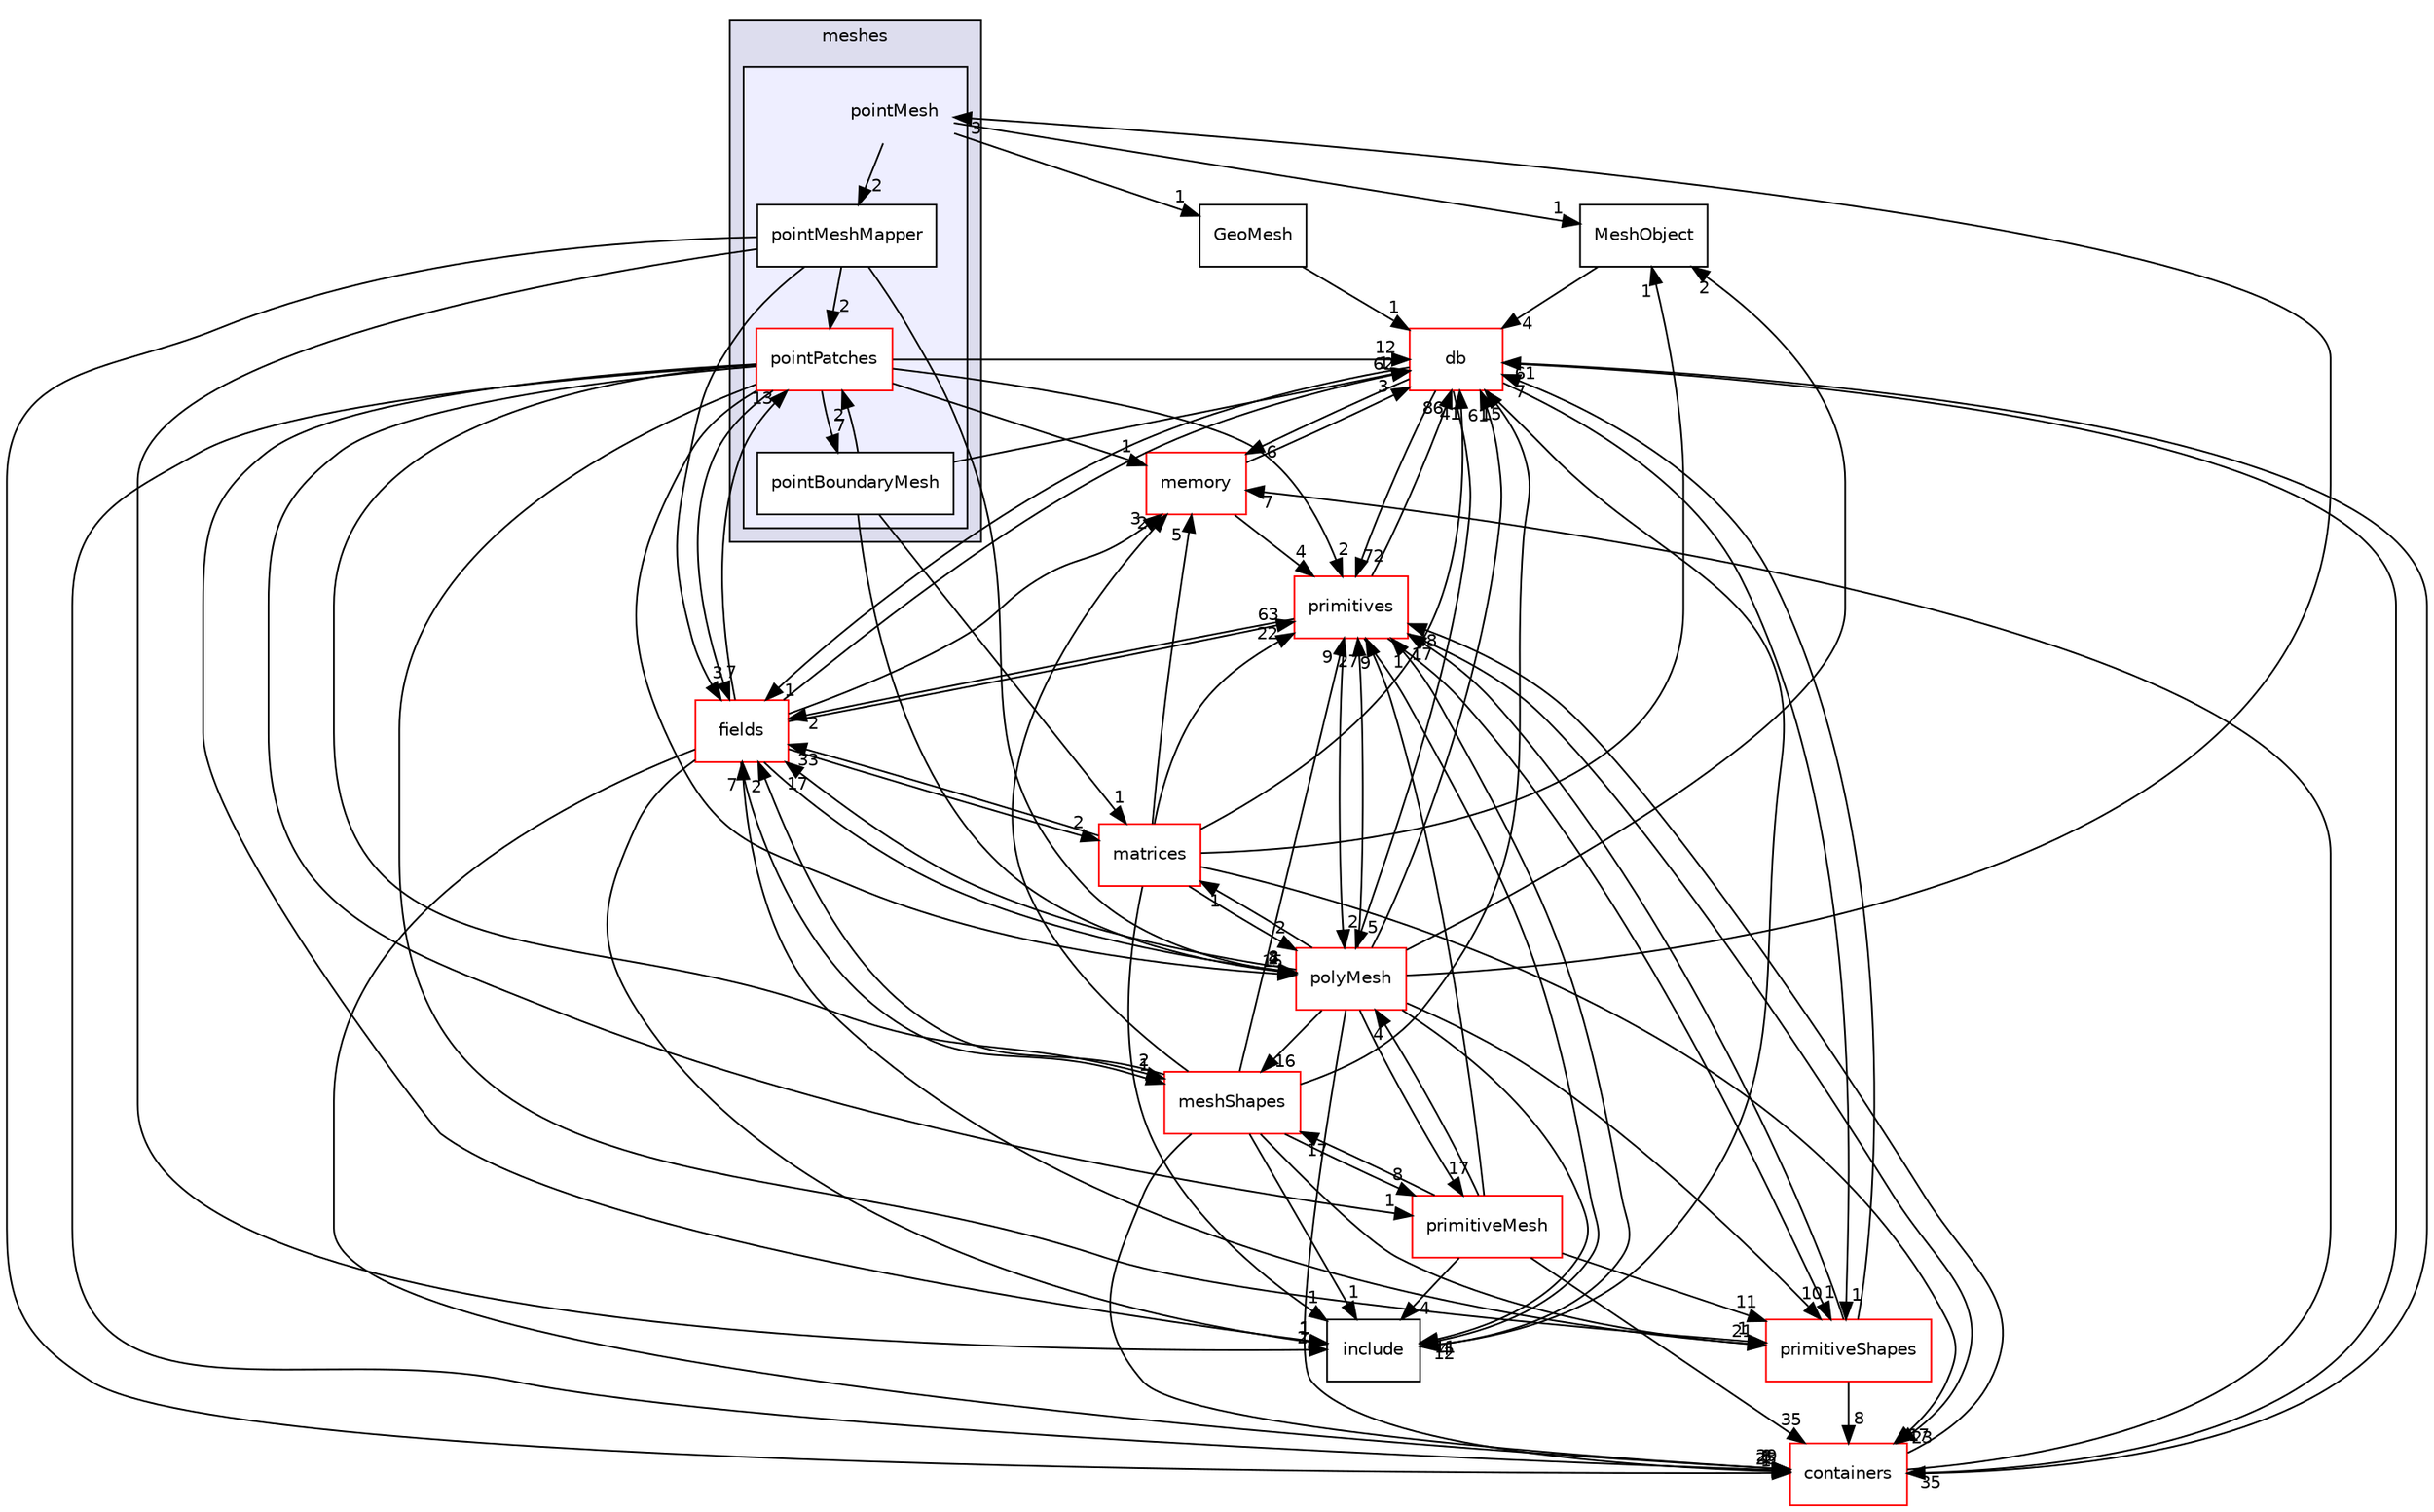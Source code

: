 digraph "src/OpenFOAM/meshes/pointMesh" {
  bgcolor=transparent;
  compound=true
  node [ fontsize="10", fontname="Helvetica"];
  edge [ labelfontsize="10", labelfontname="Helvetica"];
  subgraph clusterdir_aa2423979fb45fc41c393a5db370ab21 {
    graph [ bgcolor="#ddddee", pencolor="black", label="meshes" fontname="Helvetica", fontsize="10", URL="dir_aa2423979fb45fc41c393a5db370ab21.html"]
  subgraph clusterdir_44915d476cda87f9c46b97924fb23879 {
    graph [ bgcolor="#eeeeff", pencolor="black", label="" URL="dir_44915d476cda87f9c46b97924fb23879.html"];
    dir_44915d476cda87f9c46b97924fb23879 [shape=plaintext label="pointMesh"];
    dir_b331248a108c86b71e58f49053a85c82 [shape=box label="pointBoundaryMesh" color="black" fillcolor="white" style="filled" URL="dir_b331248a108c86b71e58f49053a85c82.html"];
    dir_fe370e431a96ac85cf0abc5072d23ccd [shape=box label="pointMeshMapper" color="black" fillcolor="white" style="filled" URL="dir_fe370e431a96ac85cf0abc5072d23ccd.html"];
    dir_0b50d648241520de5cf03d68a603ea6e [shape=box label="pointPatches" color="red" fillcolor="white" style="filled" URL="dir_0b50d648241520de5cf03d68a603ea6e.html"];
  }
  }
  dir_385a22dcc2f7120acb0f1a7a832b3b8d [shape=box label="memory" color="red" URL="dir_385a22dcc2f7120acb0f1a7a832b3b8d.html"];
  dir_962442b8f989d5529fab5e0f0e4ffb74 [shape=box label="fields" color="red" URL="dir_962442b8f989d5529fab5e0f0e4ffb74.html"];
  dir_19d0872053bde092be81d7fe3f56cbf7 [shape=box label="containers" color="red" URL="dir_19d0872053bde092be81d7fe3f56cbf7.html"];
  dir_b07477ab37bc0cd7eb28fb569c691c21 [shape=box label="matrices" color="red" URL="dir_b07477ab37bc0cd7eb28fb569c691c21.html"];
  dir_d498992fb7d3f293d898bf6d3a4df869 [shape=box label="primitiveMesh" color="red" URL="dir_d498992fb7d3f293d898bf6d3a4df869.html"];
  dir_eacc4aff89696b3e3ac7cbcde46e9390 [shape=box label="MeshObject" URL="dir_eacc4aff89696b3e3ac7cbcde46e9390.html"];
  dir_63c634f7a7cfd679ac26c67fb30fc32f [shape=box label="db" color="red" URL="dir_63c634f7a7cfd679ac26c67fb30fc32f.html"];
  dir_26e58c20a46ac7f790f9bea468e6c12f [shape=box label="GeoMesh" URL="dir_26e58c20a46ac7f790f9bea468e6c12f.html"];
  dir_a36ac568b20b0ed2190ed53a491bc296 [shape=box label="primitiveShapes" color="red" URL="dir_a36ac568b20b0ed2190ed53a491bc296.html"];
  dir_5e5a63cb97aae3d01c8e98f0c14953bc [shape=box label="polyMesh" color="red" URL="dir_5e5a63cb97aae3d01c8e98f0c14953bc.html"];
  dir_3e50f45338116b169052b428016851aa [shape=box label="primitives" color="red" URL="dir_3e50f45338116b169052b428016851aa.html"];
  dir_b8e2732bc99f8fb2a379dad81aa6030e [shape=box label="meshShapes" color="red" URL="dir_b8e2732bc99f8fb2a379dad81aa6030e.html"];
  dir_e954e9f5966bc1c681a414ec8bd0ee15 [shape=box label="include" URL="dir_e954e9f5966bc1c681a414ec8bd0ee15.html"];
  dir_385a22dcc2f7120acb0f1a7a832b3b8d->dir_63c634f7a7cfd679ac26c67fb30fc32f [headlabel="3", labeldistance=1.5 headhref="dir_002212_001948.html"];
  dir_385a22dcc2f7120acb0f1a7a832b3b8d->dir_3e50f45338116b169052b428016851aa [headlabel="4", labeldistance=1.5 headhref="dir_002212_002316.html"];
  dir_962442b8f989d5529fab5e0f0e4ffb74->dir_385a22dcc2f7120acb0f1a7a832b3b8d [headlabel="3", labeldistance=1.5 headhref="dir_002015_002212.html"];
  dir_962442b8f989d5529fab5e0f0e4ffb74->dir_19d0872053bde092be81d7fe3f56cbf7 [headlabel="8", labeldistance=1.5 headhref="dir_002015_001897.html"];
  dir_962442b8f989d5529fab5e0f0e4ffb74->dir_b07477ab37bc0cd7eb28fb569c691c21 [headlabel="2", labeldistance=1.5 headhref="dir_002015_002130.html"];
  dir_962442b8f989d5529fab5e0f0e4ffb74->dir_63c634f7a7cfd679ac26c67fb30fc32f [headlabel="62", labeldistance=1.5 headhref="dir_002015_001948.html"];
  dir_962442b8f989d5529fab5e0f0e4ffb74->dir_5e5a63cb97aae3d01c8e98f0c14953bc [headlabel="8", labeldistance=1.5 headhref="dir_002015_002262.html"];
  dir_962442b8f989d5529fab5e0f0e4ffb74->dir_0b50d648241520de5cf03d68a603ea6e [headlabel="13", labeldistance=1.5 headhref="dir_002015_002243.html"];
  dir_962442b8f989d5529fab5e0f0e4ffb74->dir_3e50f45338116b169052b428016851aa [headlabel="63", labeldistance=1.5 headhref="dir_002015_002316.html"];
  dir_962442b8f989d5529fab5e0f0e4ffb74->dir_b8e2732bc99f8fb2a379dad81aa6030e [headlabel="1", labeldistance=1.5 headhref="dir_002015_002229.html"];
  dir_962442b8f989d5529fab5e0f0e4ffb74->dir_e954e9f5966bc1c681a414ec8bd0ee15 [headlabel="1", labeldistance=1.5 headhref="dir_002015_002112.html"];
  dir_19d0872053bde092be81d7fe3f56cbf7->dir_385a22dcc2f7120acb0f1a7a832b3b8d [headlabel="7", labeldistance=1.5 headhref="dir_001897_002212.html"];
  dir_19d0872053bde092be81d7fe3f56cbf7->dir_63c634f7a7cfd679ac26c67fb30fc32f [headlabel="61", labeldistance=1.5 headhref="dir_001897_001948.html"];
  dir_19d0872053bde092be81d7fe3f56cbf7->dir_3e50f45338116b169052b428016851aa [headlabel="48", labeldistance=1.5 headhref="dir_001897_002316.html"];
  dir_b07477ab37bc0cd7eb28fb569c691c21->dir_385a22dcc2f7120acb0f1a7a832b3b8d [headlabel="5", labeldistance=1.5 headhref="dir_002130_002212.html"];
  dir_b07477ab37bc0cd7eb28fb569c691c21->dir_962442b8f989d5529fab5e0f0e4ffb74 [headlabel="33", labeldistance=1.5 headhref="dir_002130_002015.html"];
  dir_b07477ab37bc0cd7eb28fb569c691c21->dir_19d0872053bde092be81d7fe3f56cbf7 [headlabel="17", labeldistance=1.5 headhref="dir_002130_001897.html"];
  dir_b07477ab37bc0cd7eb28fb569c691c21->dir_eacc4aff89696b3e3ac7cbcde46e9390 [headlabel="1", labeldistance=1.5 headhref="dir_002130_002228.html"];
  dir_b07477ab37bc0cd7eb28fb569c691c21->dir_63c634f7a7cfd679ac26c67fb30fc32f [headlabel="41", labeldistance=1.5 headhref="dir_002130_001948.html"];
  dir_b07477ab37bc0cd7eb28fb569c691c21->dir_5e5a63cb97aae3d01c8e98f0c14953bc [headlabel="2", labeldistance=1.5 headhref="dir_002130_002262.html"];
  dir_b07477ab37bc0cd7eb28fb569c691c21->dir_3e50f45338116b169052b428016851aa [headlabel="22", labeldistance=1.5 headhref="dir_002130_002316.html"];
  dir_b07477ab37bc0cd7eb28fb569c691c21->dir_e954e9f5966bc1c681a414ec8bd0ee15 [headlabel="1", labeldistance=1.5 headhref="dir_002130_002112.html"];
  dir_d498992fb7d3f293d898bf6d3a4df869->dir_19d0872053bde092be81d7fe3f56cbf7 [headlabel="35", labeldistance=1.5 headhref="dir_002300_001897.html"];
  dir_d498992fb7d3f293d898bf6d3a4df869->dir_a36ac568b20b0ed2190ed53a491bc296 [headlabel="11", labeldistance=1.5 headhref="dir_002300_002305.html"];
  dir_d498992fb7d3f293d898bf6d3a4df869->dir_5e5a63cb97aae3d01c8e98f0c14953bc [headlabel="4", labeldistance=1.5 headhref="dir_002300_002262.html"];
  dir_d498992fb7d3f293d898bf6d3a4df869->dir_3e50f45338116b169052b428016851aa [headlabel="9", labeldistance=1.5 headhref="dir_002300_002316.html"];
  dir_d498992fb7d3f293d898bf6d3a4df869->dir_b8e2732bc99f8fb2a379dad81aa6030e [headlabel="17", labeldistance=1.5 headhref="dir_002300_002229.html"];
  dir_d498992fb7d3f293d898bf6d3a4df869->dir_e954e9f5966bc1c681a414ec8bd0ee15 [headlabel="4", labeldistance=1.5 headhref="dir_002300_002112.html"];
  dir_eacc4aff89696b3e3ac7cbcde46e9390->dir_63c634f7a7cfd679ac26c67fb30fc32f [headlabel="4", labeldistance=1.5 headhref="dir_002228_001948.html"];
  dir_63c634f7a7cfd679ac26c67fb30fc32f->dir_385a22dcc2f7120acb0f1a7a832b3b8d [headlabel="6", labeldistance=1.5 headhref="dir_001948_002212.html"];
  dir_63c634f7a7cfd679ac26c67fb30fc32f->dir_962442b8f989d5529fab5e0f0e4ffb74 [headlabel="1", labeldistance=1.5 headhref="dir_001948_002015.html"];
  dir_63c634f7a7cfd679ac26c67fb30fc32f->dir_19d0872053bde092be81d7fe3f56cbf7 [headlabel="35", labeldistance=1.5 headhref="dir_001948_001897.html"];
  dir_63c634f7a7cfd679ac26c67fb30fc32f->dir_a36ac568b20b0ed2190ed53a491bc296 [headlabel="1", labeldistance=1.5 headhref="dir_001948_002305.html"];
  dir_63c634f7a7cfd679ac26c67fb30fc32f->dir_5e5a63cb97aae3d01c8e98f0c14953bc [headlabel="5", labeldistance=1.5 headhref="dir_001948_002262.html"];
  dir_63c634f7a7cfd679ac26c67fb30fc32f->dir_3e50f45338116b169052b428016851aa [headlabel="72", labeldistance=1.5 headhref="dir_001948_002316.html"];
  dir_63c634f7a7cfd679ac26c67fb30fc32f->dir_e954e9f5966bc1c681a414ec8bd0ee15 [headlabel="12", labeldistance=1.5 headhref="dir_001948_002112.html"];
  dir_b331248a108c86b71e58f49053a85c82->dir_b07477ab37bc0cd7eb28fb569c691c21 [headlabel="1", labeldistance=1.5 headhref="dir_002241_002130.html"];
  dir_b331248a108c86b71e58f49053a85c82->dir_63c634f7a7cfd679ac26c67fb30fc32f [headlabel="1", labeldistance=1.5 headhref="dir_002241_001948.html"];
  dir_b331248a108c86b71e58f49053a85c82->dir_0b50d648241520de5cf03d68a603ea6e [headlabel="2", labeldistance=1.5 headhref="dir_002241_002243.html"];
  dir_b331248a108c86b71e58f49053a85c82->dir_5e5a63cb97aae3d01c8e98f0c14953bc [headlabel="2", labeldistance=1.5 headhref="dir_002241_002262.html"];
  dir_26e58c20a46ac7f790f9bea468e6c12f->dir_63c634f7a7cfd679ac26c67fb30fc32f [headlabel="1", labeldistance=1.5 headhref="dir_002222_001948.html"];
  dir_a36ac568b20b0ed2190ed53a491bc296->dir_962442b8f989d5529fab5e0f0e4ffb74 [headlabel="7", labeldistance=1.5 headhref="dir_002305_002015.html"];
  dir_a36ac568b20b0ed2190ed53a491bc296->dir_19d0872053bde092be81d7fe3f56cbf7 [headlabel="8", labeldistance=1.5 headhref="dir_002305_001897.html"];
  dir_a36ac568b20b0ed2190ed53a491bc296->dir_63c634f7a7cfd679ac26c67fb30fc32f [headlabel="7", labeldistance=1.5 headhref="dir_002305_001948.html"];
  dir_a36ac568b20b0ed2190ed53a491bc296->dir_3e50f45338116b169052b428016851aa [headlabel="17", labeldistance=1.5 headhref="dir_002305_002316.html"];
  dir_5e5a63cb97aae3d01c8e98f0c14953bc->dir_962442b8f989d5529fab5e0f0e4ffb74 [headlabel="17", labeldistance=1.5 headhref="dir_002262_002015.html"];
  dir_5e5a63cb97aae3d01c8e98f0c14953bc->dir_19d0872053bde092be81d7fe3f56cbf7 [headlabel="25", labeldistance=1.5 headhref="dir_002262_001897.html"];
  dir_5e5a63cb97aae3d01c8e98f0c14953bc->dir_b07477ab37bc0cd7eb28fb569c691c21 [headlabel="1", labeldistance=1.5 headhref="dir_002262_002130.html"];
  dir_5e5a63cb97aae3d01c8e98f0c14953bc->dir_d498992fb7d3f293d898bf6d3a4df869 [headlabel="17", labeldistance=1.5 headhref="dir_002262_002300.html"];
  dir_5e5a63cb97aae3d01c8e98f0c14953bc->dir_eacc4aff89696b3e3ac7cbcde46e9390 [headlabel="2", labeldistance=1.5 headhref="dir_002262_002228.html"];
  dir_5e5a63cb97aae3d01c8e98f0c14953bc->dir_63c634f7a7cfd679ac26c67fb30fc32f [headlabel="61", labeldistance=1.5 headhref="dir_002262_001948.html"];
  dir_5e5a63cb97aae3d01c8e98f0c14953bc->dir_a36ac568b20b0ed2190ed53a491bc296 [headlabel="10", labeldistance=1.5 headhref="dir_002262_002305.html"];
  dir_5e5a63cb97aae3d01c8e98f0c14953bc->dir_3e50f45338116b169052b428016851aa [headlabel="27", labeldistance=1.5 headhref="dir_002262_002316.html"];
  dir_5e5a63cb97aae3d01c8e98f0c14953bc->dir_b8e2732bc99f8fb2a379dad81aa6030e [headlabel="16", labeldistance=1.5 headhref="dir_002262_002229.html"];
  dir_5e5a63cb97aae3d01c8e98f0c14953bc->dir_e954e9f5966bc1c681a414ec8bd0ee15 [headlabel="11", labeldistance=1.5 headhref="dir_002262_002112.html"];
  dir_5e5a63cb97aae3d01c8e98f0c14953bc->dir_44915d476cda87f9c46b97924fb23879 [headlabel="3", labeldistance=1.5 headhref="dir_002262_002240.html"];
  dir_0b50d648241520de5cf03d68a603ea6e->dir_385a22dcc2f7120acb0f1a7a832b3b8d [headlabel="1", labeldistance=1.5 headhref="dir_002243_002212.html"];
  dir_0b50d648241520de5cf03d68a603ea6e->dir_962442b8f989d5529fab5e0f0e4ffb74 [headlabel="7", labeldistance=1.5 headhref="dir_002243_002015.html"];
  dir_0b50d648241520de5cf03d68a603ea6e->dir_19d0872053bde092be81d7fe3f56cbf7 [headlabel="1", labeldistance=1.5 headhref="dir_002243_001897.html"];
  dir_0b50d648241520de5cf03d68a603ea6e->dir_d498992fb7d3f293d898bf6d3a4df869 [headlabel="1", labeldistance=1.5 headhref="dir_002243_002300.html"];
  dir_0b50d648241520de5cf03d68a603ea6e->dir_63c634f7a7cfd679ac26c67fb30fc32f [headlabel="12", labeldistance=1.5 headhref="dir_002243_001948.html"];
  dir_0b50d648241520de5cf03d68a603ea6e->dir_b331248a108c86b71e58f49053a85c82 [headlabel="7", labeldistance=1.5 headhref="dir_002243_002241.html"];
  dir_0b50d648241520de5cf03d68a603ea6e->dir_a36ac568b20b0ed2190ed53a491bc296 [headlabel="1", labeldistance=1.5 headhref="dir_002243_002305.html"];
  dir_0b50d648241520de5cf03d68a603ea6e->dir_5e5a63cb97aae3d01c8e98f0c14953bc [headlabel="15", labeldistance=1.5 headhref="dir_002243_002262.html"];
  dir_0b50d648241520de5cf03d68a603ea6e->dir_3e50f45338116b169052b428016851aa [headlabel="2", labeldistance=1.5 headhref="dir_002243_002316.html"];
  dir_0b50d648241520de5cf03d68a603ea6e->dir_b8e2732bc99f8fb2a379dad81aa6030e [headlabel="2", labeldistance=1.5 headhref="dir_002243_002229.html"];
  dir_0b50d648241520de5cf03d68a603ea6e->dir_e954e9f5966bc1c681a414ec8bd0ee15 [headlabel="1", labeldistance=1.5 headhref="dir_002243_002112.html"];
  dir_3e50f45338116b169052b428016851aa->dir_962442b8f989d5529fab5e0f0e4ffb74 [headlabel="2", labeldistance=1.5 headhref="dir_002316_002015.html"];
  dir_3e50f45338116b169052b428016851aa->dir_19d0872053bde092be81d7fe3f56cbf7 [headlabel="23", labeldistance=1.5 headhref="dir_002316_001897.html"];
  dir_3e50f45338116b169052b428016851aa->dir_63c634f7a7cfd679ac26c67fb30fc32f [headlabel="86", labeldistance=1.5 headhref="dir_002316_001948.html"];
  dir_3e50f45338116b169052b428016851aa->dir_a36ac568b20b0ed2190ed53a491bc296 [headlabel="1", labeldistance=1.5 headhref="dir_002316_002305.html"];
  dir_3e50f45338116b169052b428016851aa->dir_5e5a63cb97aae3d01c8e98f0c14953bc [headlabel="2", labeldistance=1.5 headhref="dir_002316_002262.html"];
  dir_3e50f45338116b169052b428016851aa->dir_e954e9f5966bc1c681a414ec8bd0ee15 [headlabel="4", labeldistance=1.5 headhref="dir_002316_002112.html"];
  dir_b8e2732bc99f8fb2a379dad81aa6030e->dir_385a22dcc2f7120acb0f1a7a832b3b8d [headlabel="2", labeldistance=1.5 headhref="dir_002229_002212.html"];
  dir_b8e2732bc99f8fb2a379dad81aa6030e->dir_962442b8f989d5529fab5e0f0e4ffb74 [headlabel="2", labeldistance=1.5 headhref="dir_002229_002015.html"];
  dir_b8e2732bc99f8fb2a379dad81aa6030e->dir_19d0872053bde092be81d7fe3f56cbf7 [headlabel="29", labeldistance=1.5 headhref="dir_002229_001897.html"];
  dir_b8e2732bc99f8fb2a379dad81aa6030e->dir_d498992fb7d3f293d898bf6d3a4df869 [headlabel="8", labeldistance=1.5 headhref="dir_002229_002300.html"];
  dir_b8e2732bc99f8fb2a379dad81aa6030e->dir_63c634f7a7cfd679ac26c67fb30fc32f [headlabel="15", labeldistance=1.5 headhref="dir_002229_001948.html"];
  dir_b8e2732bc99f8fb2a379dad81aa6030e->dir_a36ac568b20b0ed2190ed53a491bc296 [headlabel="21", labeldistance=1.5 headhref="dir_002229_002305.html"];
  dir_b8e2732bc99f8fb2a379dad81aa6030e->dir_3e50f45338116b169052b428016851aa [headlabel="9", labeldistance=1.5 headhref="dir_002229_002316.html"];
  dir_b8e2732bc99f8fb2a379dad81aa6030e->dir_e954e9f5966bc1c681a414ec8bd0ee15 [headlabel="1", labeldistance=1.5 headhref="dir_002229_002112.html"];
  dir_e954e9f5966bc1c681a414ec8bd0ee15->dir_3e50f45338116b169052b428016851aa [headlabel="1", labeldistance=1.5 headhref="dir_002112_002316.html"];
  dir_44915d476cda87f9c46b97924fb23879->dir_eacc4aff89696b3e3ac7cbcde46e9390 [headlabel="1", labeldistance=1.5 headhref="dir_002240_002228.html"];
  dir_44915d476cda87f9c46b97924fb23879->dir_26e58c20a46ac7f790f9bea468e6c12f [headlabel="1", labeldistance=1.5 headhref="dir_002240_002222.html"];
  dir_44915d476cda87f9c46b97924fb23879->dir_fe370e431a96ac85cf0abc5072d23ccd [headlabel="2", labeldistance=1.5 headhref="dir_002240_002242.html"];
  dir_fe370e431a96ac85cf0abc5072d23ccd->dir_962442b8f989d5529fab5e0f0e4ffb74 [headlabel="3", labeldistance=1.5 headhref="dir_002242_002015.html"];
  dir_fe370e431a96ac85cf0abc5072d23ccd->dir_19d0872053bde092be81d7fe3f56cbf7 [headlabel="1", labeldistance=1.5 headhref="dir_002242_001897.html"];
  dir_fe370e431a96ac85cf0abc5072d23ccd->dir_0b50d648241520de5cf03d68a603ea6e [headlabel="2", labeldistance=1.5 headhref="dir_002242_002243.html"];
  dir_fe370e431a96ac85cf0abc5072d23ccd->dir_5e5a63cb97aae3d01c8e98f0c14953bc [headlabel="4", labeldistance=1.5 headhref="dir_002242_002262.html"];
  dir_fe370e431a96ac85cf0abc5072d23ccd->dir_e954e9f5966bc1c681a414ec8bd0ee15 [headlabel="2", labeldistance=1.5 headhref="dir_002242_002112.html"];
}
